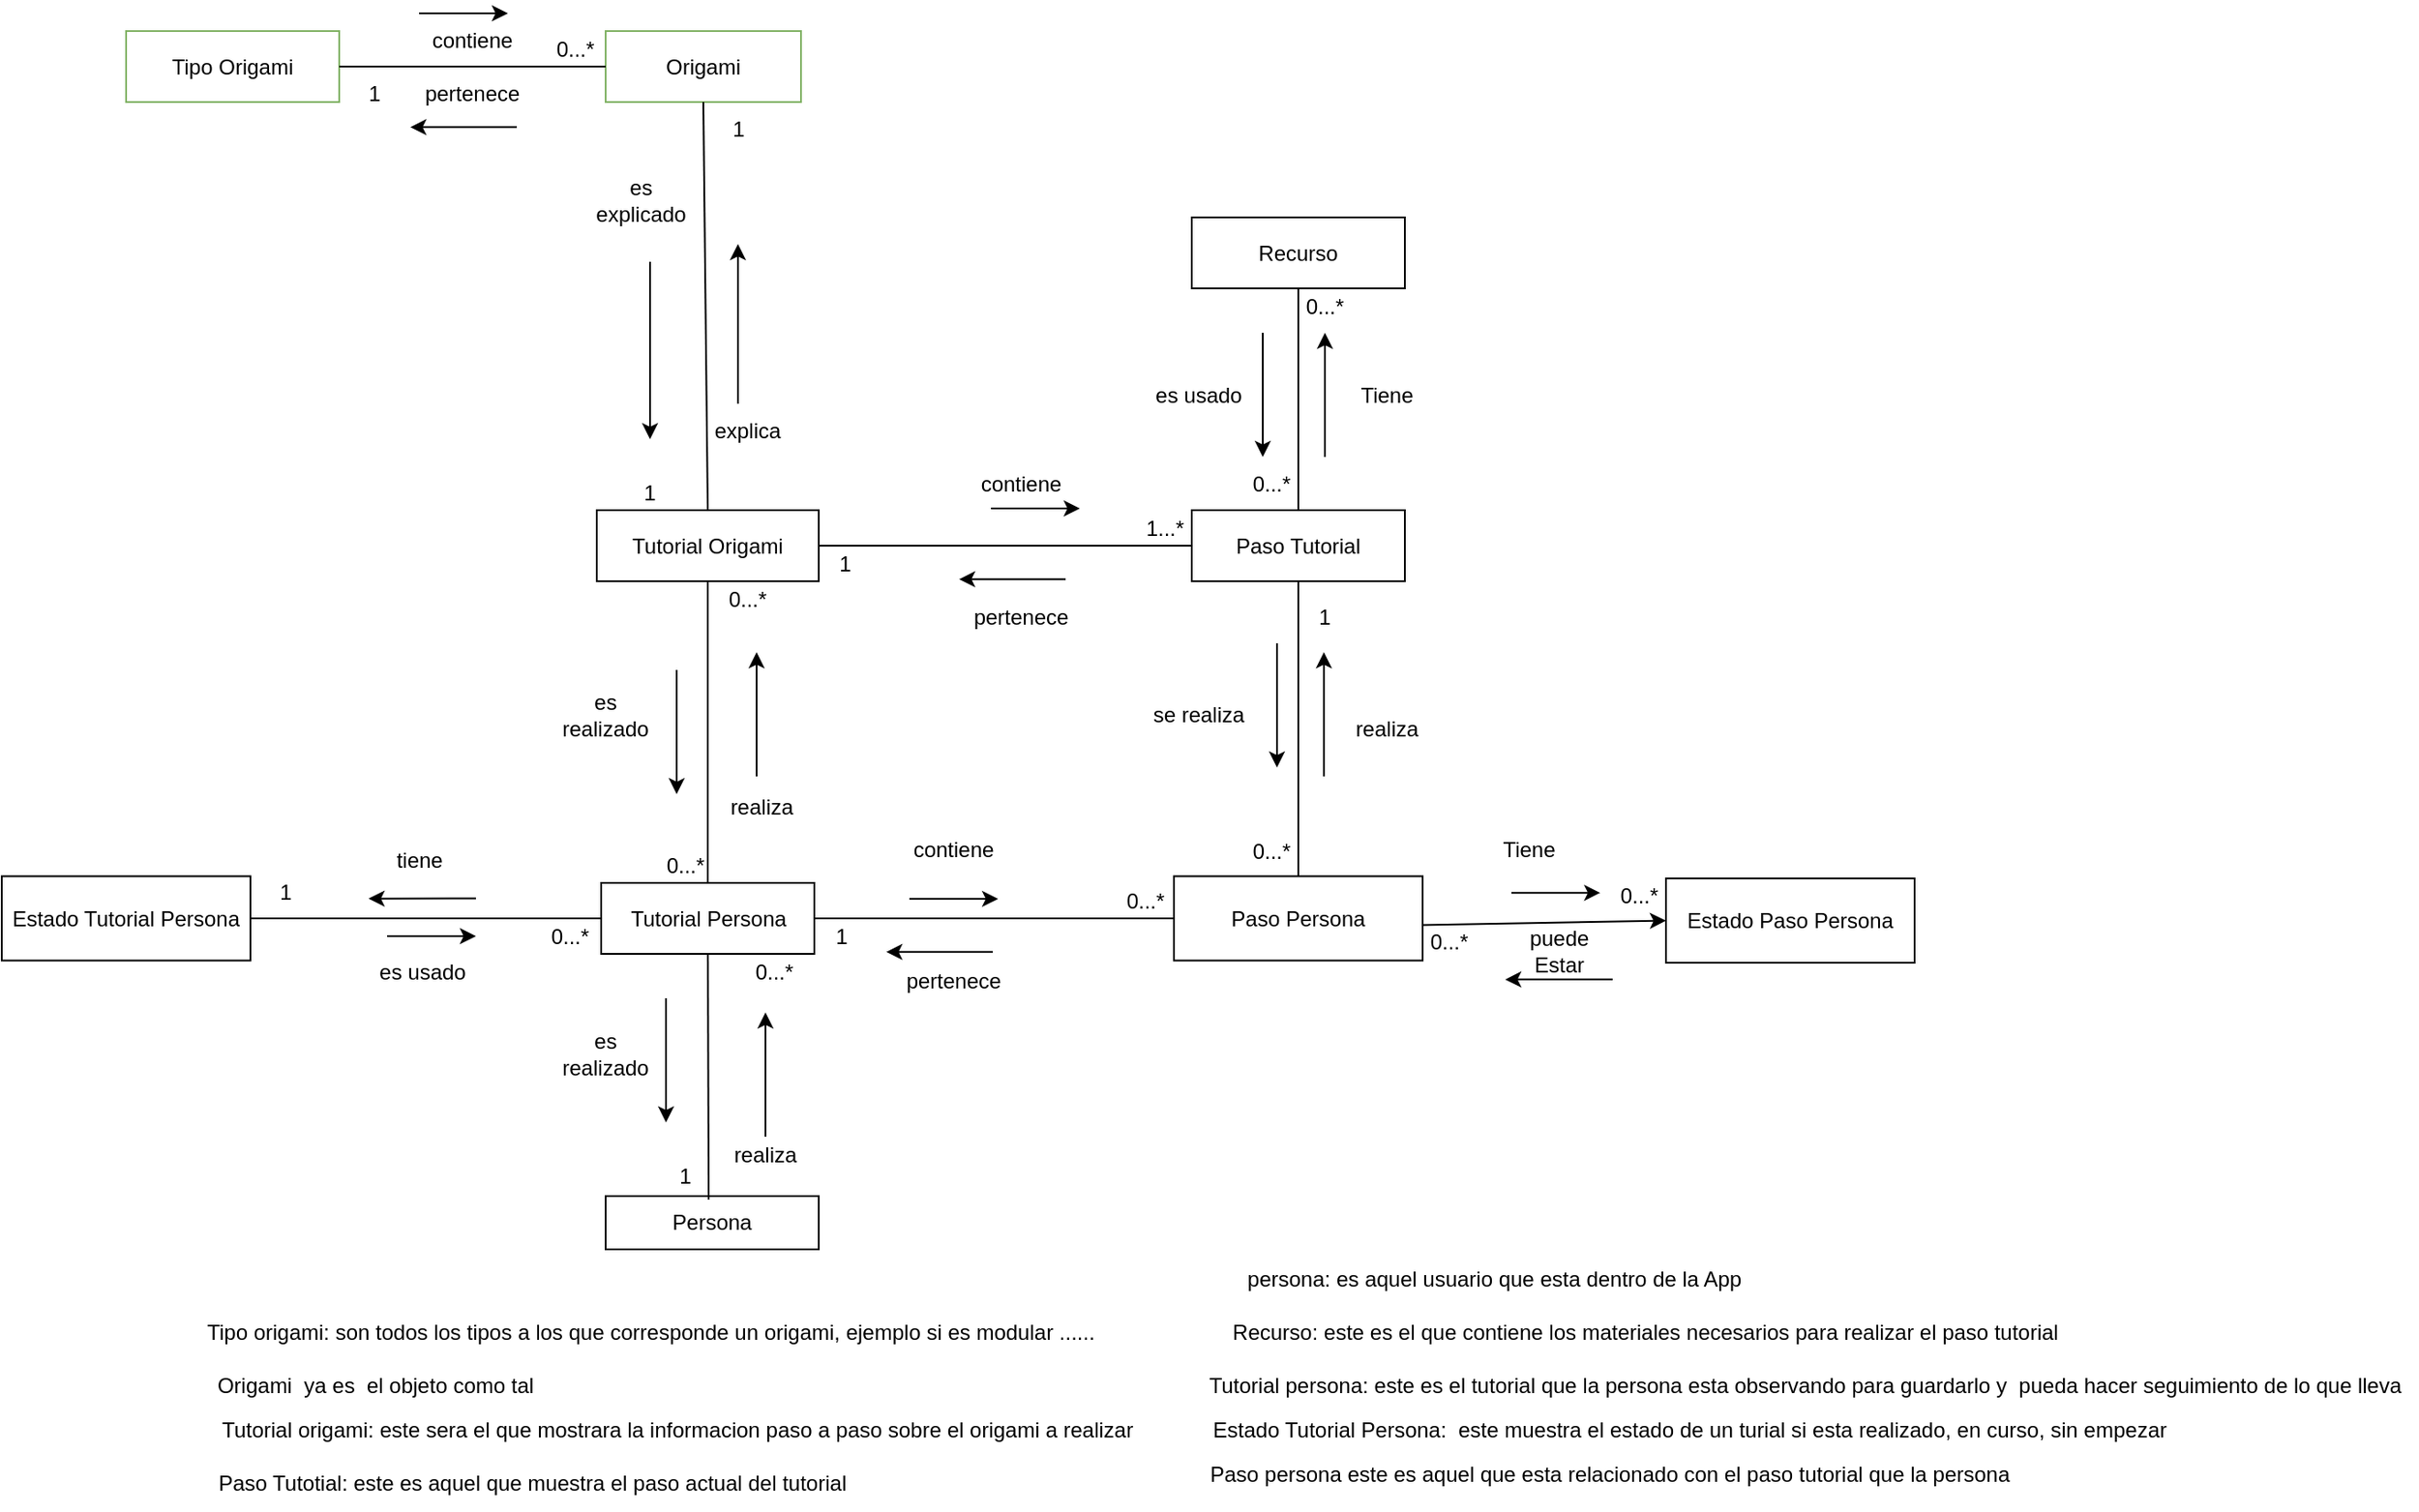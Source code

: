 <mxfile version="20.5.3" type="github">
  <diagram id="qQjOGNZVM2u2vZWcB5vZ" name="Página-1">
    <mxGraphModel dx="1887" dy="2164" grid="1" gridSize="10" guides="1" tooltips="1" connect="1" arrows="1" fold="1" page="1" pageScale="1" pageWidth="827" pageHeight="1169" math="0" shadow="0">
      <root>
        <mxCell id="0" />
        <mxCell id="1" parent="0" />
        <mxCell id="8gEljakdv8i_XS6eazJ--30" value="Tipo Origami" style="rounded=0;whiteSpace=wrap;html=1;fillColor=#FFFFFF;strokeColor=#82b366;" parent="1" vertex="1">
          <mxGeometry x="70" y="-838.5" width="120" height="40" as="geometry" />
        </mxCell>
        <mxCell id="8gEljakdv8i_XS6eazJ--31" value="Origami" style="rounded=0;whiteSpace=wrap;html=1;fillColor=#FFFFFF;strokeColor=#82b366;" parent="1" vertex="1">
          <mxGeometry x="340" y="-838.5" width="110" height="40" as="geometry" />
        </mxCell>
        <mxCell id="8gEljakdv8i_XS6eazJ--32" value="Estado Tutorial Persona" style="rounded=0;whiteSpace=wrap;html=1;" parent="1" vertex="1">
          <mxGeometry y="-362.25" width="140" height="47.5" as="geometry" />
        </mxCell>
        <mxCell id="8gEljakdv8i_XS6eazJ--33" value="" style="endArrow=none;html=1;rounded=0;entryX=1;entryY=0.5;entryDx=0;entryDy=0;exitX=0;exitY=0.5;exitDx=0;exitDy=0;" parent="1" source="8gEljakdv8i_XS6eazJ--31" target="8gEljakdv8i_XS6eazJ--30" edge="1">
          <mxGeometry width="50" height="50" relative="1" as="geometry">
            <mxPoint x="460" y="-668.5" as="sourcePoint" />
            <mxPoint x="510" y="-718.5" as="targetPoint" />
          </mxGeometry>
        </mxCell>
        <mxCell id="8gEljakdv8i_XS6eazJ--35" value="Persona" style="rounded=0;whiteSpace=wrap;html=1;" parent="1" vertex="1">
          <mxGeometry x="340" y="-182" width="120" height="30" as="geometry" />
        </mxCell>
        <mxCell id="8gEljakdv8i_XS6eazJ--36" value="" style="endArrow=none;html=1;rounded=0;exitX=0.5;exitY=1;exitDx=0;exitDy=0;entryX=0.5;entryY=0;entryDx=0;entryDy=0;" parent="1" source="8gEljakdv8i_XS6eazJ--31" target="8gEljakdv8i_XS6eazJ--38" edge="1">
          <mxGeometry width="50" height="50" relative="1" as="geometry">
            <mxPoint x="740" y="-668.5" as="sourcePoint" />
            <mxPoint x="390" y="-698.5" as="targetPoint" />
          </mxGeometry>
        </mxCell>
        <mxCell id="8gEljakdv8i_XS6eazJ--37" style="edgeStyle=orthogonalEdgeStyle;rounded=0;orthogonalLoop=1;jettySize=auto;html=1;endArrow=none;endFill=0;" parent="1" source="8gEljakdv8i_XS6eazJ--38" target="8gEljakdv8i_XS6eazJ--60" edge="1">
          <mxGeometry relative="1" as="geometry">
            <mxPoint x="510" y="-548.5" as="targetPoint" />
          </mxGeometry>
        </mxCell>
        <mxCell id="8gEljakdv8i_XS6eazJ--38" value="Tutorial Origami" style="rounded=0;whiteSpace=wrap;html=1;" parent="1" vertex="1">
          <mxGeometry x="335" y="-568.5" width="125" height="40" as="geometry" />
        </mxCell>
        <mxCell id="8gEljakdv8i_XS6eazJ--39" value="" style="endArrow=none;html=1;rounded=0;" parent="1" target="8gEljakdv8i_XS6eazJ--64" edge="1">
          <mxGeometry width="50" height="50" relative="1" as="geometry">
            <mxPoint x="398" y="-180" as="sourcePoint" />
            <mxPoint x="340.5" y="-318.5" as="targetPoint" />
          </mxGeometry>
        </mxCell>
        <mxCell id="8gEljakdv8i_XS6eazJ--40" value="" style="endArrow=classic;html=1;rounded=0;" parent="1" edge="1">
          <mxGeometry width="50" height="50" relative="1" as="geometry">
            <mxPoint x="235" y="-848.5" as="sourcePoint" />
            <mxPoint x="285" y="-848.5" as="targetPoint" />
          </mxGeometry>
        </mxCell>
        <mxCell id="8gEljakdv8i_XS6eazJ--41" value="" style="endArrow=classic;html=1;rounded=0;" parent="1" edge="1">
          <mxGeometry width="50" height="50" relative="1" as="geometry">
            <mxPoint x="290" y="-784.33" as="sourcePoint" />
            <mxPoint x="230" y="-784.33" as="targetPoint" />
          </mxGeometry>
        </mxCell>
        <mxCell id="8gEljakdv8i_XS6eazJ--42" value="" style="endArrow=classic;html=1;rounded=0;" parent="1" edge="1">
          <mxGeometry width="50" height="50" relative="1" as="geometry">
            <mxPoint x="414.5" y="-628.5" as="sourcePoint" />
            <mxPoint x="414.5" y="-718.5" as="targetPoint" />
          </mxGeometry>
        </mxCell>
        <mxCell id="8gEljakdv8i_XS6eazJ--43" value="contiene" style="text;html=1;strokeColor=none;fillColor=none;align=center;verticalAlign=middle;whiteSpace=wrap;rounded=0;" parent="1" vertex="1">
          <mxGeometry x="235" y="-848.5" width="60" height="30" as="geometry" />
        </mxCell>
        <mxCell id="8gEljakdv8i_XS6eazJ--44" value="0...*" style="text;html=1;strokeColor=none;fillColor=none;align=center;verticalAlign=middle;whiteSpace=wrap;rounded=0;" parent="1" vertex="1">
          <mxGeometry x="307.5" y="-838.5" width="30" height="20" as="geometry" />
        </mxCell>
        <mxCell id="8gEljakdv8i_XS6eazJ--45" value="" style="endArrow=classic;html=1;rounded=0;" parent="1" edge="1">
          <mxGeometry width="50" height="50" relative="1" as="geometry">
            <mxPoint x="365" y="-708.5" as="sourcePoint" />
            <mxPoint x="365" y="-608.5" as="targetPoint" />
          </mxGeometry>
        </mxCell>
        <mxCell id="8gEljakdv8i_XS6eazJ--46" value="pertenece" style="text;html=1;strokeColor=none;fillColor=none;align=center;verticalAlign=middle;whiteSpace=wrap;rounded=0;" parent="1" vertex="1">
          <mxGeometry x="235" y="-813.5" width="60" height="20" as="geometry" />
        </mxCell>
        <mxCell id="8gEljakdv8i_XS6eazJ--47" value="1" style="text;html=1;strokeColor=none;fillColor=none;align=center;verticalAlign=middle;whiteSpace=wrap;rounded=0;" parent="1" vertex="1">
          <mxGeometry x="195" y="-813.5" width="30" height="20" as="geometry" />
        </mxCell>
        <mxCell id="8gEljakdv8i_XS6eazJ--48" value="explica" style="text;html=1;strokeColor=none;fillColor=none;align=center;verticalAlign=middle;whiteSpace=wrap;rounded=0;" parent="1" vertex="1">
          <mxGeometry x="390" y="-628.5" width="60" height="30" as="geometry" />
        </mxCell>
        <mxCell id="8gEljakdv8i_XS6eazJ--49" value="1" style="text;html=1;strokeColor=none;fillColor=none;align=center;verticalAlign=middle;whiteSpace=wrap;rounded=0;" parent="1" vertex="1">
          <mxGeometry x="350" y="-588.5" width="30" height="20" as="geometry" />
        </mxCell>
        <mxCell id="8gEljakdv8i_XS6eazJ--50" value="es explicado" style="text;html=1;strokeColor=none;fillColor=none;align=center;verticalAlign=middle;whiteSpace=wrap;rounded=0;" parent="1" vertex="1">
          <mxGeometry x="330" y="-753.5" width="60" height="20" as="geometry" />
        </mxCell>
        <mxCell id="8gEljakdv8i_XS6eazJ--51" value="1" style="text;html=1;strokeColor=none;fillColor=none;align=center;verticalAlign=middle;whiteSpace=wrap;rounded=0;" parent="1" vertex="1">
          <mxGeometry x="400" y="-793.5" width="30" height="20" as="geometry" />
        </mxCell>
        <mxCell id="8gEljakdv8i_XS6eazJ--52" value="" style="endArrow=classic;html=1;rounded=0;" parent="1" edge="1">
          <mxGeometry width="50" height="50" relative="1" as="geometry">
            <mxPoint x="430" y="-215.5" as="sourcePoint" />
            <mxPoint x="430" y="-285.5" as="targetPoint" />
          </mxGeometry>
        </mxCell>
        <mxCell id="8gEljakdv8i_XS6eazJ--53" value="" style="endArrow=classic;html=1;rounded=0;" parent="1" edge="1">
          <mxGeometry width="50" height="50" relative="1" as="geometry">
            <mxPoint x="374" y="-293.5" as="sourcePoint" />
            <mxPoint x="374" y="-223.5" as="targetPoint" />
          </mxGeometry>
        </mxCell>
        <mxCell id="8gEljakdv8i_XS6eazJ--54" value="es realizado" style="text;html=1;strokeColor=none;fillColor=none;align=center;verticalAlign=middle;whiteSpace=wrap;rounded=0;" parent="1" vertex="1">
          <mxGeometry x="310" y="-277" width="60" height="30" as="geometry" />
        </mxCell>
        <mxCell id="8gEljakdv8i_XS6eazJ--55" value="realiza" style="text;html=1;strokeColor=none;fillColor=none;align=center;verticalAlign=middle;whiteSpace=wrap;rounded=0;" parent="1" vertex="1">
          <mxGeometry x="400" y="-220" width="60" height="30" as="geometry" />
        </mxCell>
        <mxCell id="8gEljakdv8i_XS6eazJ--57" value="Recurso" style="rounded=0;whiteSpace=wrap;html=1;" parent="1" vertex="1">
          <mxGeometry x="670" y="-733.5" width="120" height="40" as="geometry" />
        </mxCell>
        <mxCell id="8gEljakdv8i_XS6eazJ--58" style="edgeStyle=orthogonalEdgeStyle;rounded=0;orthogonalLoop=1;jettySize=auto;html=1;endArrow=none;endFill=0;" parent="1" source="8gEljakdv8i_XS6eazJ--60" target="8gEljakdv8i_XS6eazJ--57" edge="1">
          <mxGeometry relative="1" as="geometry" />
        </mxCell>
        <mxCell id="8gEljakdv8i_XS6eazJ--59" style="edgeStyle=orthogonalEdgeStyle;rounded=0;orthogonalLoop=1;jettySize=auto;html=1;endArrow=none;endFill=0;" parent="1" source="8gEljakdv8i_XS6eazJ--60" target="8gEljakdv8i_XS6eazJ--97" edge="1">
          <mxGeometry relative="1" as="geometry" />
        </mxCell>
        <mxCell id="8gEljakdv8i_XS6eazJ--60" value="Paso Tutorial" style="rounded=0;whiteSpace=wrap;html=1;" parent="1" vertex="1">
          <mxGeometry x="670" y="-568.5" width="120" height="40" as="geometry" />
        </mxCell>
        <mxCell id="8gEljakdv8i_XS6eazJ--61" style="edgeStyle=orthogonalEdgeStyle;rounded=0;orthogonalLoop=1;jettySize=auto;html=1;exitX=0.5;exitY=0;exitDx=0;exitDy=0;entryX=0.5;entryY=1;entryDx=0;entryDy=0;endArrow=none;endFill=0;" parent="1" source="8gEljakdv8i_XS6eazJ--64" target="8gEljakdv8i_XS6eazJ--38" edge="1">
          <mxGeometry relative="1" as="geometry" />
        </mxCell>
        <mxCell id="8gEljakdv8i_XS6eazJ--62" style="edgeStyle=orthogonalEdgeStyle;rounded=0;orthogonalLoop=1;jettySize=auto;html=1;exitX=0.5;exitY=0;exitDx=0;exitDy=0;entryX=1;entryY=1;entryDx=0;entryDy=0;endArrow=none;endFill=0;" parent="1" source="8gEljakdv8i_XS6eazJ--64" target="8gEljakdv8i_XS6eazJ--90" edge="1">
          <mxGeometry relative="1" as="geometry" />
        </mxCell>
        <mxCell id="8gEljakdv8i_XS6eazJ--63" style="edgeStyle=orthogonalEdgeStyle;rounded=0;orthogonalLoop=1;jettySize=auto;html=1;endArrow=none;endFill=0;" parent="1" source="8gEljakdv8i_XS6eazJ--64" target="8gEljakdv8i_XS6eazJ--97" edge="1">
          <mxGeometry relative="1" as="geometry" />
        </mxCell>
        <mxCell id="8gEljakdv8i_XS6eazJ--64" value="Tutorial Persona" style="rounded=0;whiteSpace=wrap;html=1;" parent="1" vertex="1">
          <mxGeometry x="337.5" y="-358.5" width="120" height="40" as="geometry" />
        </mxCell>
        <mxCell id="8gEljakdv8i_XS6eazJ--66" value="0...*" style="text;html=1;strokeColor=none;fillColor=none;align=center;verticalAlign=middle;whiteSpace=wrap;rounded=0;" parent="1" vertex="1">
          <mxGeometry x="420" y="-318.5" width="30" height="20" as="geometry" />
        </mxCell>
        <mxCell id="8gEljakdv8i_XS6eazJ--67" value="" style="endArrow=classic;html=1;rounded=0;" parent="1" edge="1">
          <mxGeometry width="50" height="50" relative="1" as="geometry">
            <mxPoint x="425" y="-418.5" as="sourcePoint" />
            <mxPoint x="425" y="-488.5" as="targetPoint" />
          </mxGeometry>
        </mxCell>
        <mxCell id="8gEljakdv8i_XS6eazJ--68" value="realiza" style="text;html=1;strokeColor=none;fillColor=none;align=center;verticalAlign=middle;whiteSpace=wrap;rounded=0;" parent="1" vertex="1">
          <mxGeometry x="397.5" y="-416" width="60" height="30" as="geometry" />
        </mxCell>
        <mxCell id="8gEljakdv8i_XS6eazJ--69" value="es realizado" style="text;html=1;strokeColor=none;fillColor=none;align=center;verticalAlign=middle;whiteSpace=wrap;rounded=0;" parent="1" vertex="1">
          <mxGeometry x="310" y="-468.5" width="60" height="30" as="geometry" />
        </mxCell>
        <mxCell id="8gEljakdv8i_XS6eazJ--70" value="" style="endArrow=classic;html=1;rounded=0;" parent="1" edge="1">
          <mxGeometry width="50" height="50" relative="1" as="geometry">
            <mxPoint x="380" y="-478.5" as="sourcePoint" />
            <mxPoint x="380" y="-408.5" as="targetPoint" />
          </mxGeometry>
        </mxCell>
        <mxCell id="8gEljakdv8i_XS6eazJ--71" value="0...*" style="text;html=1;strokeColor=none;fillColor=none;align=center;verticalAlign=middle;whiteSpace=wrap;rounded=0;" parent="1" vertex="1">
          <mxGeometry x="405" y="-528.5" width="30" height="20" as="geometry" />
        </mxCell>
        <mxCell id="8gEljakdv8i_XS6eazJ--77" value="1" style="text;html=1;strokeColor=none;fillColor=none;align=center;verticalAlign=middle;whiteSpace=wrap;rounded=0;" parent="1" vertex="1">
          <mxGeometry x="730" y="-518.5" width="30" height="20" as="geometry" />
        </mxCell>
        <mxCell id="8gEljakdv8i_XS6eazJ--78" value="" style="endArrow=classic;html=1;rounded=0;" parent="1" edge="1">
          <mxGeometry width="50" height="50" relative="1" as="geometry">
            <mxPoint x="557.0" y="-569.5" as="sourcePoint" />
            <mxPoint x="607.0" y="-569.5" as="targetPoint" />
          </mxGeometry>
        </mxCell>
        <mxCell id="8gEljakdv8i_XS6eazJ--79" value="" style="endArrow=classic;html=1;rounded=0;" parent="1" edge="1">
          <mxGeometry width="50" height="50" relative="1" as="geometry">
            <mxPoint x="599" y="-529.61" as="sourcePoint" />
            <mxPoint x="539" y="-529.61" as="targetPoint" />
          </mxGeometry>
        </mxCell>
        <mxCell id="8gEljakdv8i_XS6eazJ--80" value="contiene" style="text;html=1;strokeColor=none;fillColor=none;align=center;verticalAlign=middle;whiteSpace=wrap;rounded=0;" parent="1" vertex="1">
          <mxGeometry x="544" y="-598.5" width="60" height="30" as="geometry" />
        </mxCell>
        <mxCell id="8gEljakdv8i_XS6eazJ--81" value="pertenece" style="text;html=1;strokeColor=none;fillColor=none;align=center;verticalAlign=middle;whiteSpace=wrap;rounded=0;" parent="1" vertex="1">
          <mxGeometry x="544" y="-518.5" width="60" height="20" as="geometry" />
        </mxCell>
        <mxCell id="8gEljakdv8i_XS6eazJ--82" value="1...*" style="text;html=1;strokeColor=none;fillColor=none;align=center;verticalAlign=middle;whiteSpace=wrap;rounded=0;" parent="1" vertex="1">
          <mxGeometry x="640" y="-568.5" width="30" height="20" as="geometry" />
        </mxCell>
        <mxCell id="8gEljakdv8i_XS6eazJ--83" value="1" style="text;html=1;strokeColor=none;fillColor=none;align=center;verticalAlign=middle;whiteSpace=wrap;rounded=0;" parent="1" vertex="1">
          <mxGeometry x="460" y="-548.5" width="30" height="20" as="geometry" />
        </mxCell>
        <mxCell id="8gEljakdv8i_XS6eazJ--84" value="" style="endArrow=classic;html=1;rounded=0;" parent="1" edge="1">
          <mxGeometry width="50" height="50" relative="1" as="geometry">
            <mxPoint x="745" y="-598.5" as="sourcePoint" />
            <mxPoint x="745" y="-668.5" as="targetPoint" />
          </mxGeometry>
        </mxCell>
        <mxCell id="8gEljakdv8i_XS6eazJ--85" value="Tiene" style="text;html=1;strokeColor=none;fillColor=none;align=center;verticalAlign=middle;whiteSpace=wrap;rounded=0;" parent="1" vertex="1">
          <mxGeometry x="750" y="-648.5" width="60" height="30" as="geometry" />
        </mxCell>
        <mxCell id="8gEljakdv8i_XS6eazJ--86" value="es usado" style="text;html=1;strokeColor=none;fillColor=none;align=center;verticalAlign=middle;whiteSpace=wrap;rounded=0;" parent="1" vertex="1">
          <mxGeometry x="644" y="-648.5" width="60" height="30" as="geometry" />
        </mxCell>
        <mxCell id="8gEljakdv8i_XS6eazJ--87" value="" style="endArrow=classic;html=1;rounded=0;" parent="1" edge="1">
          <mxGeometry width="50" height="50" relative="1" as="geometry">
            <mxPoint x="710" y="-668.5" as="sourcePoint" />
            <mxPoint x="710" y="-598.5" as="targetPoint" />
          </mxGeometry>
        </mxCell>
        <mxCell id="8gEljakdv8i_XS6eazJ--88" value="0...*" style="text;html=1;strokeColor=none;fillColor=none;align=center;verticalAlign=middle;whiteSpace=wrap;rounded=0;" parent="1" vertex="1">
          <mxGeometry x="730" y="-693.5" width="30" height="20" as="geometry" />
        </mxCell>
        <mxCell id="8gEljakdv8i_XS6eazJ--89" value="0...*" style="text;html=1;strokeColor=none;fillColor=none;align=center;verticalAlign=middle;whiteSpace=wrap;rounded=0;" parent="1" vertex="1">
          <mxGeometry x="700" y="-593.5" width="30" height="20" as="geometry" />
        </mxCell>
        <mxCell id="8gEljakdv8i_XS6eazJ--90" value="0...*" style="text;html=1;strokeColor=none;fillColor=none;align=center;verticalAlign=middle;whiteSpace=wrap;rounded=0;" parent="1" vertex="1">
          <mxGeometry x="370" y="-378.5" width="30" height="20" as="geometry" />
        </mxCell>
        <mxCell id="8gEljakdv8i_XS6eazJ--91" value="" style="endArrow=classic;html=1;rounded=0;" parent="1" edge="1">
          <mxGeometry width="50" height="50" relative="1" as="geometry">
            <mxPoint x="511" y="-349.5" as="sourcePoint" />
            <mxPoint x="561" y="-349.5" as="targetPoint" />
          </mxGeometry>
        </mxCell>
        <mxCell id="8gEljakdv8i_XS6eazJ--92" value="" style="endArrow=classic;html=1;rounded=0;" parent="1" edge="1">
          <mxGeometry width="50" height="50" relative="1" as="geometry">
            <mxPoint x="558" y="-319.61" as="sourcePoint" />
            <mxPoint x="498" y="-319.61" as="targetPoint" />
          </mxGeometry>
        </mxCell>
        <mxCell id="8gEljakdv8i_XS6eazJ--93" value="contiene" style="text;html=1;strokeColor=none;fillColor=none;align=center;verticalAlign=middle;whiteSpace=wrap;rounded=0;" parent="1" vertex="1">
          <mxGeometry x="506" y="-392.25" width="60" height="30" as="geometry" />
        </mxCell>
        <mxCell id="8gEljakdv8i_XS6eazJ--94" value="pertenece" style="text;html=1;strokeColor=none;fillColor=none;align=center;verticalAlign=middle;whiteSpace=wrap;rounded=0;" parent="1" vertex="1">
          <mxGeometry x="506" y="-313.5" width="60" height="20" as="geometry" />
        </mxCell>
        <mxCell id="8gEljakdv8i_XS6eazJ--95" value="1" style="text;html=1;strokeColor=none;fillColor=none;align=center;verticalAlign=middle;whiteSpace=wrap;rounded=0;" parent="1" vertex="1">
          <mxGeometry x="457.5" y="-338.5" width="30" height="20" as="geometry" />
        </mxCell>
        <mxCell id="8gEljakdv8i_XS6eazJ--96" style="edgeStyle=orthogonalEdgeStyle;rounded=0;orthogonalLoop=1;jettySize=auto;html=1;entryX=1;entryY=0.5;entryDx=0;entryDy=0;endArrow=none;endFill=0;exitX=0;exitY=0.5;exitDx=0;exitDy=0;" parent="1" source="8gEljakdv8i_XS6eazJ--64" target="8gEljakdv8i_XS6eazJ--32" edge="1">
          <mxGeometry relative="1" as="geometry">
            <Array as="points" />
          </mxGeometry>
        </mxCell>
        <mxCell id="8gEljakdv8i_XS6eazJ--97" value="Paso Persona" style="rounded=0;whiteSpace=wrap;html=1;" parent="1" vertex="1">
          <mxGeometry x="660" y="-362.25" width="140" height="47.5" as="geometry" />
        </mxCell>
        <mxCell id="8gEljakdv8i_XS6eazJ--98" value="" style="endArrow=classic;html=1;rounded=0;" parent="1" edge="1">
          <mxGeometry width="50" height="50" relative="1" as="geometry">
            <mxPoint x="744.41" y="-418.5" as="sourcePoint" />
            <mxPoint x="744.41" y="-488.5" as="targetPoint" />
          </mxGeometry>
        </mxCell>
        <mxCell id="8gEljakdv8i_XS6eazJ--101" value="" style="endArrow=classic;html=1;rounded=0;" parent="1" edge="1">
          <mxGeometry width="50" height="50" relative="1" as="geometry">
            <mxPoint x="718.0" y="-493.5" as="sourcePoint" />
            <mxPoint x="718.0" y="-423.5" as="targetPoint" />
          </mxGeometry>
        </mxCell>
        <mxCell id="8gEljakdv8i_XS6eazJ--103" value="0...*" style="text;html=1;strokeColor=none;fillColor=none;align=center;verticalAlign=middle;whiteSpace=wrap;rounded=0;" parent="1" vertex="1">
          <mxGeometry x="700" y="-386" width="30" height="20" as="geometry" />
        </mxCell>
        <mxCell id="8gEljakdv8i_XS6eazJ--104" value="0...*" style="text;html=1;strokeColor=none;fillColor=none;align=center;verticalAlign=middle;whiteSpace=wrap;rounded=0;" parent="1" vertex="1">
          <mxGeometry x="629" y="-358.5" width="30" height="20" as="geometry" />
        </mxCell>
        <mxCell id="8gEljakdv8i_XS6eazJ--105" value="" style="endArrow=classic;html=1;rounded=0;" parent="1" edge="1">
          <mxGeometry width="50" height="50" relative="1" as="geometry">
            <mxPoint x="217.0" y="-328.5" as="sourcePoint" />
            <mxPoint x="267.0" y="-328.5" as="targetPoint" />
          </mxGeometry>
        </mxCell>
        <mxCell id="8gEljakdv8i_XS6eazJ--106" value="" style="endArrow=classic;html=1;rounded=0;" parent="1" edge="1">
          <mxGeometry width="50" height="50" relative="1" as="geometry">
            <mxPoint x="267" y="-349.75" as="sourcePoint" />
            <mxPoint x="206.5" y="-349.64" as="targetPoint" />
          </mxGeometry>
        </mxCell>
        <mxCell id="8gEljakdv8i_XS6eazJ--107" value="tiene&amp;nbsp;" style="text;html=1;strokeColor=none;fillColor=none;align=center;verticalAlign=middle;whiteSpace=wrap;rounded=0;" parent="1" vertex="1">
          <mxGeometry x="207" y="-386" width="60" height="30" as="geometry" />
        </mxCell>
        <mxCell id="8gEljakdv8i_XS6eazJ--108" value="es usado" style="text;html=1;strokeColor=none;fillColor=none;align=center;verticalAlign=middle;whiteSpace=wrap;rounded=0;" parent="1" vertex="1">
          <mxGeometry x="207" y="-318.5" width="60" height="20" as="geometry" />
        </mxCell>
        <mxCell id="8gEljakdv8i_XS6eazJ--109" value="1" style="text;html=1;strokeColor=none;fillColor=none;align=center;verticalAlign=middle;whiteSpace=wrap;rounded=0;" parent="1" vertex="1">
          <mxGeometry x="145" y="-363.5" width="30" height="20" as="geometry" />
        </mxCell>
        <mxCell id="8gEljakdv8i_XS6eazJ--110" value="0...*" style="text;html=1;strokeColor=none;fillColor=none;align=center;verticalAlign=middle;whiteSpace=wrap;rounded=0;" parent="1" vertex="1">
          <mxGeometry x="305" y="-338.5" width="30" height="20" as="geometry" />
        </mxCell>
        <mxCell id="8gEljakdv8i_XS6eazJ--117" value="1" style="text;html=1;strokeColor=none;fillColor=none;align=center;verticalAlign=middle;whiteSpace=wrap;rounded=0;" parent="1" vertex="1">
          <mxGeometry x="370" y="-203" width="30" height="20" as="geometry" />
        </mxCell>
        <mxCell id="smcwWbgq4ED1Gm5okgym-1" value="Estado Paso Persona" style="rounded=0;whiteSpace=wrap;html=1;" parent="1" vertex="1">
          <mxGeometry x="937" y="-361" width="140" height="47.5" as="geometry" />
        </mxCell>
        <mxCell id="smcwWbgq4ED1Gm5okgym-4" value="" style="endArrow=classic;html=1;rounded=0;" parent="1" edge="1">
          <mxGeometry width="50" height="50" relative="1" as="geometry">
            <mxPoint x="850.0" y="-352.92" as="sourcePoint" />
            <mxPoint x="900.0" y="-352.92" as="targetPoint" />
          </mxGeometry>
        </mxCell>
        <mxCell id="smcwWbgq4ED1Gm5okgym-5" value="" style="endArrow=classic;html=1;rounded=0;" parent="1" edge="1">
          <mxGeometry width="50" height="50" relative="1" as="geometry">
            <mxPoint x="907" y="-304.17" as="sourcePoint" />
            <mxPoint x="846.5" y="-304.06" as="targetPoint" />
          </mxGeometry>
        </mxCell>
        <mxCell id="smcwWbgq4ED1Gm5okgym-6" value="puede Estar" style="text;html=1;strokeColor=none;fillColor=none;align=center;verticalAlign=middle;whiteSpace=wrap;rounded=0;" parent="1" vertex="1">
          <mxGeometry x="847" y="-334.75" width="60" height="30" as="geometry" />
        </mxCell>
        <mxCell id="smcwWbgq4ED1Gm5okgym-9" value="0...*" style="text;html=1;strokeColor=none;fillColor=none;align=center;verticalAlign=middle;whiteSpace=wrap;rounded=0;" parent="1" vertex="1">
          <mxGeometry x="800" y="-334.75" width="30" height="20" as="geometry" />
        </mxCell>
        <mxCell id="smcwWbgq4ED1Gm5okgym-14" value="se realiza" style="text;html=1;strokeColor=none;fillColor=none;align=center;verticalAlign=middle;whiteSpace=wrap;rounded=0;" parent="1" vertex="1">
          <mxGeometry x="644" y="-468.5" width="60" height="30" as="geometry" />
        </mxCell>
        <mxCell id="smcwWbgq4ED1Gm5okgym-15" value="realiza" style="text;html=1;strokeColor=none;fillColor=none;align=center;verticalAlign=middle;whiteSpace=wrap;rounded=0;" parent="1" vertex="1">
          <mxGeometry x="750" y="-460" width="60" height="30" as="geometry" />
        </mxCell>
        <mxCell id="faVF8HgJ79cimJSy8oF_-3" value="" style="endArrow=classic;html=1;rounded=0;exitX=0;exitY=0;exitDx=0;exitDy=0;entryX=0;entryY=0.5;entryDx=0;entryDy=0;" parent="1" source="smcwWbgq4ED1Gm5okgym-9" target="smcwWbgq4ED1Gm5okgym-1" edge="1">
          <mxGeometry width="50" height="50" relative="1" as="geometry">
            <mxPoint x="860" y="-410" as="sourcePoint" />
            <mxPoint x="910" y="-460" as="targetPoint" />
          </mxGeometry>
        </mxCell>
        <mxCell id="4oxD_9gMj9a963xSn7i8-2" value="0...*" style="text;html=1;strokeColor=none;fillColor=none;align=center;verticalAlign=middle;whiteSpace=wrap;rounded=0;" parent="1" vertex="1">
          <mxGeometry x="907" y="-361" width="30" height="20" as="geometry" />
        </mxCell>
        <mxCell id="4oxD_9gMj9a963xSn7i8-5" value="Tiene" style="text;html=1;strokeColor=none;fillColor=none;align=center;verticalAlign=middle;whiteSpace=wrap;rounded=0;" parent="1" vertex="1">
          <mxGeometry x="830" y="-392.25" width="60" height="30" as="geometry" />
        </mxCell>
        <mxCell id="gta7zk8wmFH6yO8c8UV_-1" value="Tipo origami: son todos los tipos a los que corresponde un origami, ejemplo si es modular ......" style="text;html=1;align=center;verticalAlign=middle;resizable=0;points=[];autosize=1;strokeColor=none;fillColor=none;" vertex="1" parent="1">
          <mxGeometry x="105" y="-120" width="520" height="30" as="geometry" />
        </mxCell>
        <mxCell id="gta7zk8wmFH6yO8c8UV_-3" value="Origami&amp;nbsp; ya es&amp;nbsp; el objeto como tal" style="text;html=1;align=center;verticalAlign=middle;resizable=0;points=[];autosize=1;strokeColor=none;fillColor=none;" vertex="1" parent="1">
          <mxGeometry x="110" y="-90" width="200" height="30" as="geometry" />
        </mxCell>
        <mxCell id="gta7zk8wmFH6yO8c8UV_-4" value="Tutorial origami: este sera el que mostrara la informacion paso a paso sobre el origami a realizar" style="text;html=1;align=center;verticalAlign=middle;resizable=0;points=[];autosize=1;strokeColor=none;fillColor=none;" vertex="1" parent="1">
          <mxGeometry x="110" y="-65" width="540" height="30" as="geometry" />
        </mxCell>
        <mxCell id="gta7zk8wmFH6yO8c8UV_-5" value="Paso Tutotial: este es aquel que muestra el paso actual del tutorial&amp;nbsp;" style="text;html=1;align=center;verticalAlign=middle;resizable=0;points=[];autosize=1;strokeColor=none;fillColor=none;" vertex="1" parent="1">
          <mxGeometry x="110" y="-35" width="380" height="30" as="geometry" />
        </mxCell>
        <mxCell id="gta7zk8wmFH6yO8c8UV_-6" value="Recurso: este es el que contiene los materiales necesarios para realizar el paso tutorial" style="text;html=1;align=center;verticalAlign=middle;resizable=0;points=[];autosize=1;strokeColor=none;fillColor=none;" vertex="1" parent="1">
          <mxGeometry x="680" y="-120" width="490" height="30" as="geometry" />
        </mxCell>
        <mxCell id="gta7zk8wmFH6yO8c8UV_-7" value="Tutorial persona: este es el tutorial que la persona esta observando para guardarlo y&amp;nbsp; pueda hacer seguimiento de lo que lleva" style="text;html=1;align=center;verticalAlign=middle;resizable=0;points=[];autosize=1;strokeColor=none;fillColor=none;" vertex="1" parent="1">
          <mxGeometry x="670" y="-90" width="690" height="30" as="geometry" />
        </mxCell>
        <mxCell id="gta7zk8wmFH6yO8c8UV_-8" value="Estado Tutorial Persona:&amp;nbsp; este muestra el estado de un turial si esta realizado, en curso, sin empezar" style="text;html=1;align=center;verticalAlign=middle;resizable=0;points=[];autosize=1;strokeColor=none;fillColor=none;" vertex="1" parent="1">
          <mxGeometry x="670" y="-65" width="560" height="30" as="geometry" />
        </mxCell>
        <mxCell id="gta7zk8wmFH6yO8c8UV_-9" value="Paso persona este es aquel que esta relacionado con el paso tutorial que la persona" style="text;html=1;align=center;verticalAlign=middle;resizable=0;points=[];autosize=1;strokeColor=none;fillColor=none;" vertex="1" parent="1">
          <mxGeometry x="670" y="-40" width="470" height="30" as="geometry" />
        </mxCell>
        <mxCell id="gta7zk8wmFH6yO8c8UV_-10" value="persona: es aquel usuario que esta dentro de la App" style="text;html=1;align=center;verticalAlign=middle;resizable=0;points=[];autosize=1;strokeColor=none;fillColor=none;" vertex="1" parent="1">
          <mxGeometry x="690" y="-150" width="300" height="30" as="geometry" />
        </mxCell>
      </root>
    </mxGraphModel>
  </diagram>
</mxfile>
